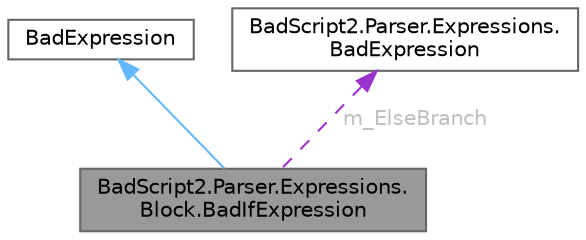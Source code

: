 digraph "BadScript2.Parser.Expressions.Block.BadIfExpression"
{
 // LATEX_PDF_SIZE
  bgcolor="transparent";
  edge [fontname=Helvetica,fontsize=10,labelfontname=Helvetica,labelfontsize=10];
  node [fontname=Helvetica,fontsize=10,shape=box,height=0.2,width=0.4];
  Node1 [id="Node000001",label="BadScript2.Parser.Expressions.\lBlock.BadIfExpression",height=0.2,width=0.4,color="gray40", fillcolor="grey60", style="filled", fontcolor="black",tooltip="Implements the If Statement Expression."];
  Node2 -> Node1 [id="edge1_Node000001_Node000002",dir="back",color="steelblue1",style="solid",tooltip=" "];
  Node2 [id="Node000002",label="BadExpression",height=0.2,width=0.4,color="gray40", fillcolor="white", style="filled",URL="$class_bad_script2_1_1_parser_1_1_expressions_1_1_bad_expression.html",tooltip="Base Implementation for all Expressions used inside the Script."];
  Node3 -> Node1 [id="edge2_Node000001_Node000003",dir="back",color="darkorchid3",style="dashed",tooltip=" ",label=" m_ElseBranch",fontcolor="grey" ];
  Node3 [id="Node000003",label="BadScript2.Parser.Expressions.\lBadExpression",height=0.2,width=0.4,color="gray40", fillcolor="white", style="filled",URL="$class_bad_script2_1_1_parser_1_1_expressions_1_1_bad_expression.html",tooltip="Base Implementation for all Expressions used inside the Script."];
}

